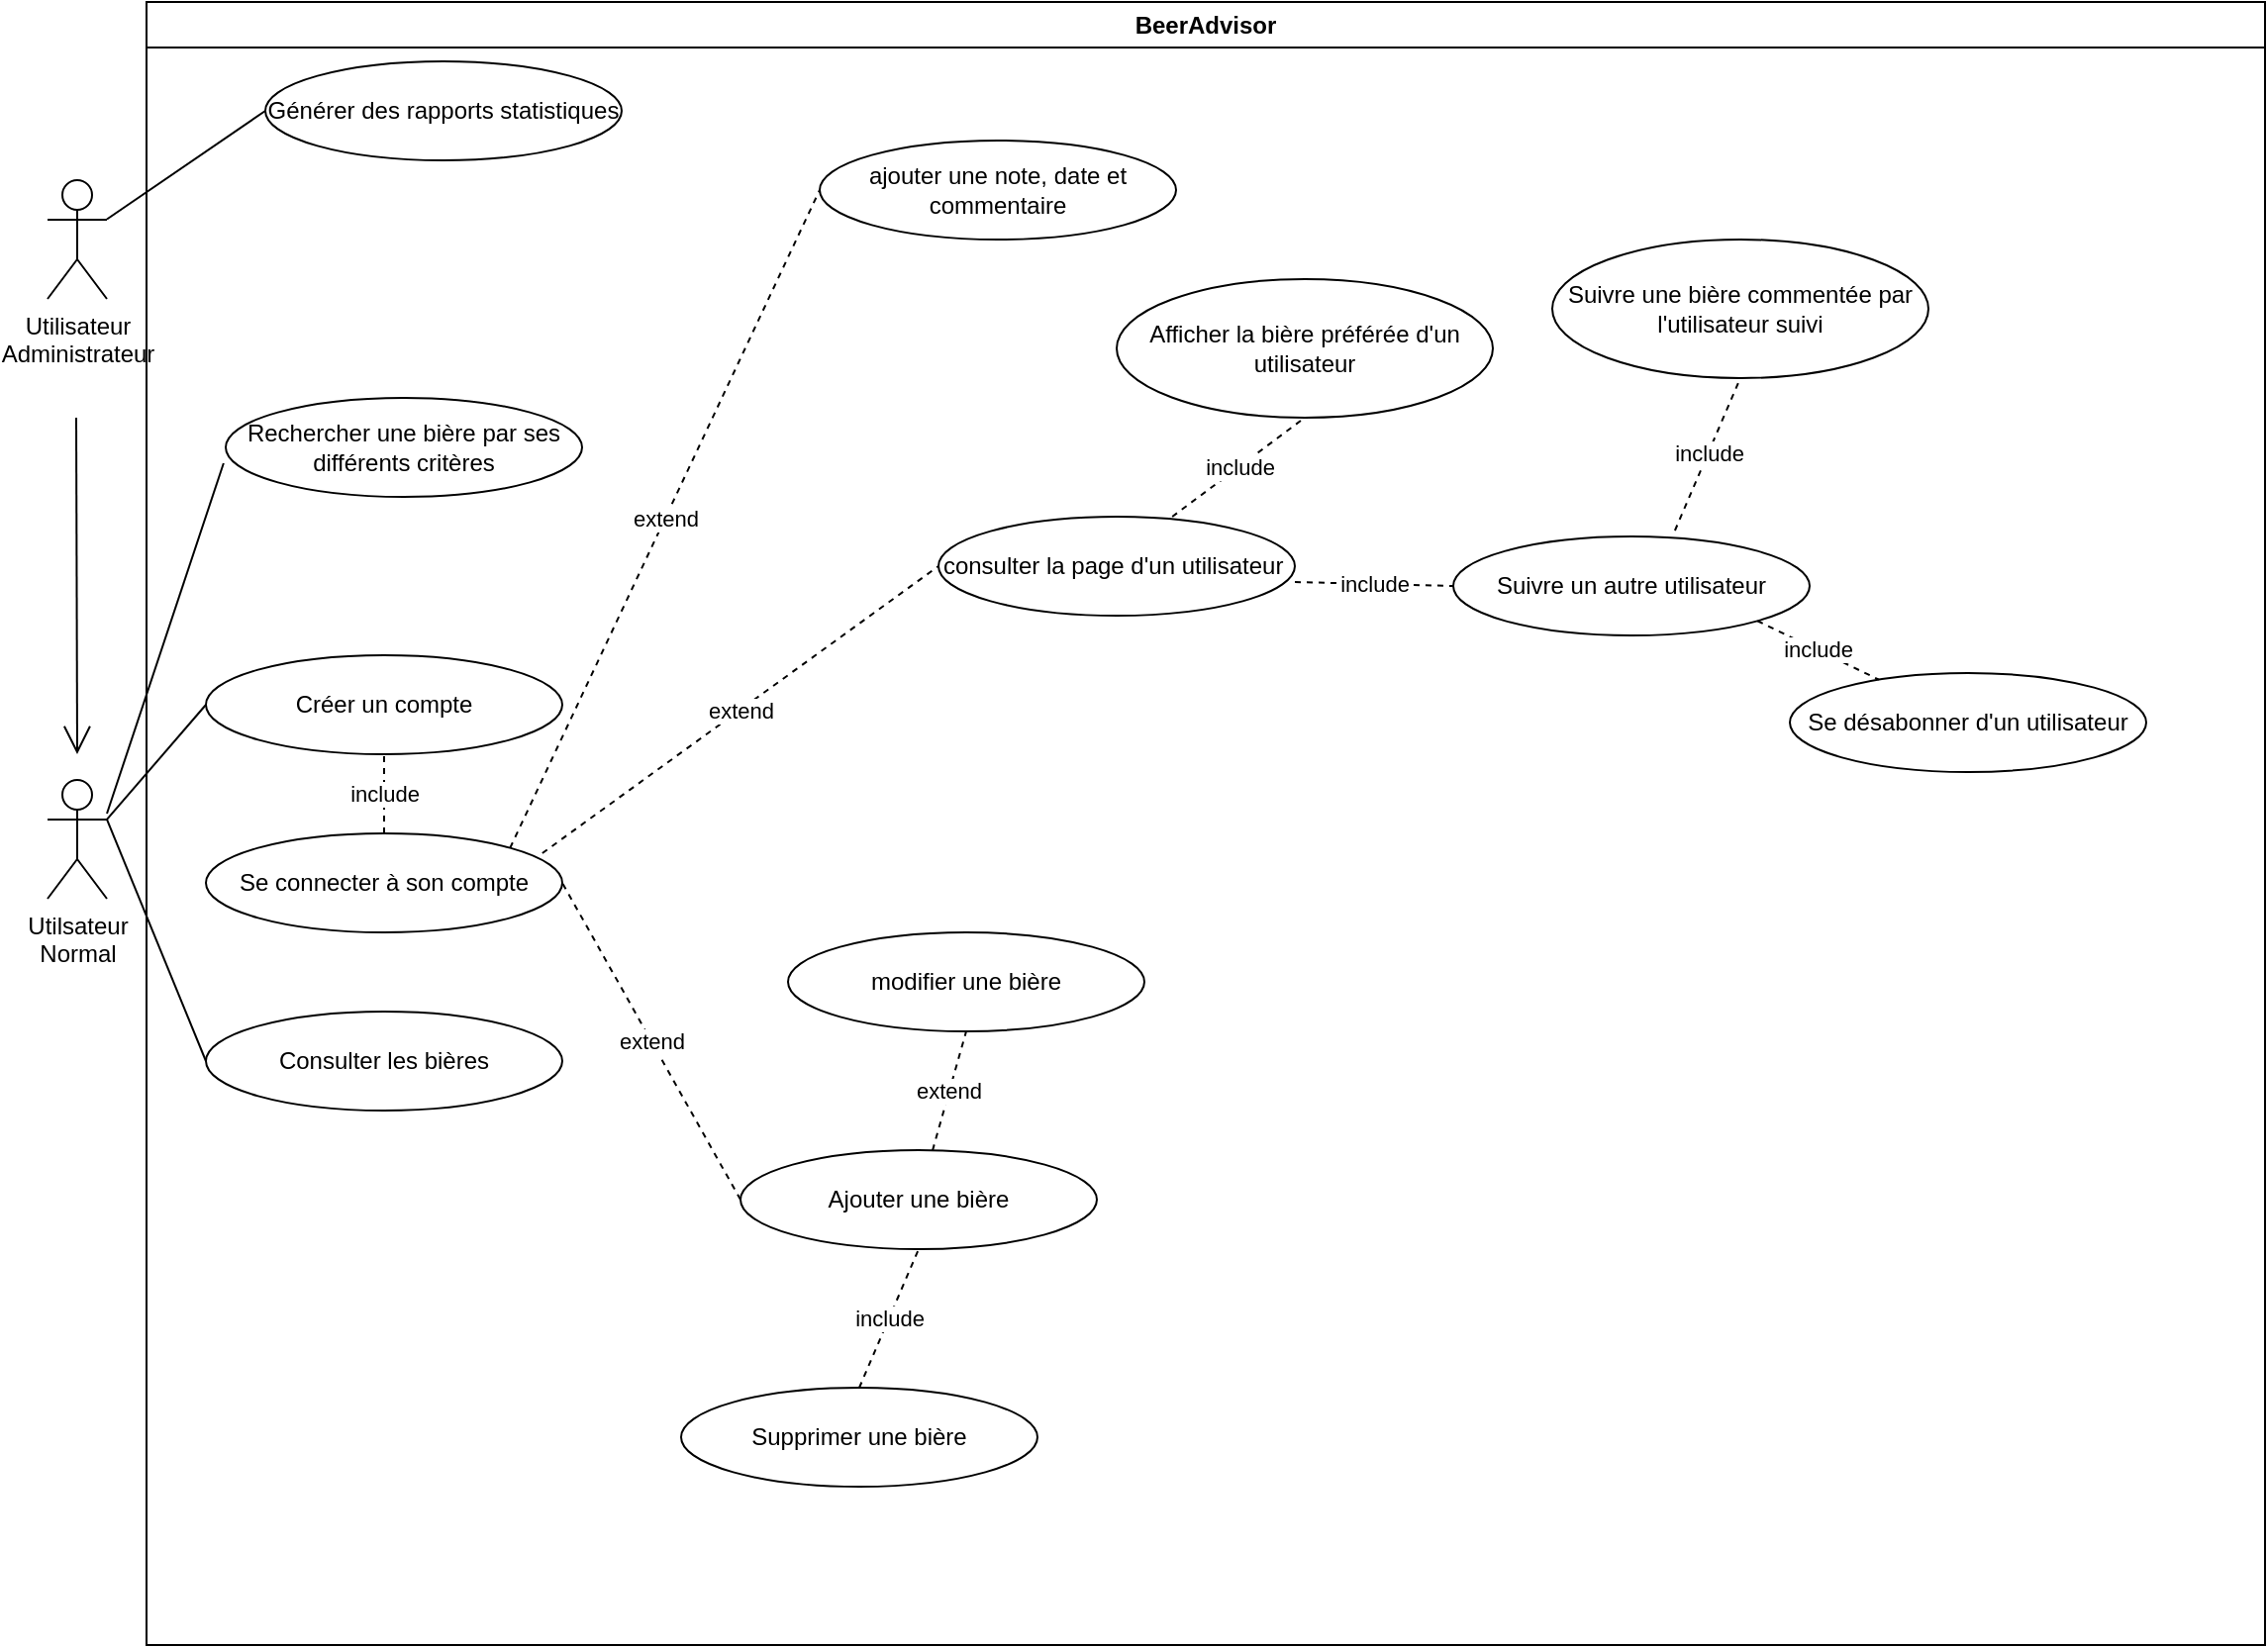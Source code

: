 <mxfile version="20.5.3" type="device"><diagram id="qTwLeuPhGuF8dDWRDJ7C" name="Page-1"><mxGraphModel dx="1375" dy="914" grid="1" gridSize="10" guides="1" tooltips="1" connect="1" arrows="1" fold="1" page="1" pageScale="1" pageWidth="827" pageHeight="1169" math="0" shadow="0"><root><mxCell id="0"/><mxCell id="1" parent="0"/><mxCell id="Crvzgx79pDNWjfm0gJQB-1" value="BeerAdvisor" style="swimlane;whiteSpace=wrap;html=1;" vertex="1" parent="1"><mxGeometry x="90" y="530" width="1070" height="830" as="geometry"><mxRectangle x="90" y="530" width="110" height="30" as="alternateBounds"/></mxGeometry></mxCell><mxCell id="Crvzgx79pDNWjfm0gJQB-13" value="Supprimer une bière" style="ellipse;whiteSpace=wrap;html=1;" vertex="1" parent="Crvzgx79pDNWjfm0gJQB-1"><mxGeometry x="270" y="700" width="180" height="50" as="geometry"/></mxCell><mxCell id="Crvzgx79pDNWjfm0gJQB-15" value="Ajouter une bière" style="ellipse;whiteSpace=wrap;html=1;" vertex="1" parent="Crvzgx79pDNWjfm0gJQB-1"><mxGeometry x="300" y="580" width="180" height="50" as="geometry"/></mxCell><mxCell id="Crvzgx79pDNWjfm0gJQB-24" value="Générer des rapports statistiques" style="ellipse;whiteSpace=wrap;html=1;" vertex="1" parent="Crvzgx79pDNWjfm0gJQB-1"><mxGeometry x="60" y="30" width="180" height="50" as="geometry"/></mxCell><mxCell id="Crvzgx79pDNWjfm0gJQB-28" value="Rechercher une bière par ses différents critères" style="ellipse;whiteSpace=wrap;html=1;" vertex="1" parent="Crvzgx79pDNWjfm0gJQB-1"><mxGeometry x="40" y="200" width="180" height="50" as="geometry"/></mxCell><mxCell id="Crvzgx79pDNWjfm0gJQB-31" value="Créer un compte" style="ellipse;whiteSpace=wrap;html=1;" vertex="1" parent="Crvzgx79pDNWjfm0gJQB-1"><mxGeometry x="30" y="330" width="180" height="50" as="geometry"/></mxCell><mxCell id="Crvzgx79pDNWjfm0gJQB-33" value="include" style="endArrow=none;dashed=1;html=1;rounded=0;entryX=0.5;entryY=1;entryDx=0;entryDy=0;" edge="1" parent="Crvzgx79pDNWjfm0gJQB-1" target="Crvzgx79pDNWjfm0gJQB-31"><mxGeometry width="50" height="50" relative="1" as="geometry"><mxPoint x="120" y="420" as="sourcePoint"/><mxPoint x="290" y="270" as="targetPoint"/></mxGeometry></mxCell><mxCell id="Crvzgx79pDNWjfm0gJQB-34" value="Se connecter à son compte" style="ellipse;whiteSpace=wrap;html=1;" vertex="1" parent="Crvzgx79pDNWjfm0gJQB-1"><mxGeometry x="30" y="420" width="180" height="50" as="geometry"/></mxCell><mxCell id="Crvzgx79pDNWjfm0gJQB-36" value="extend" style="endArrow=none;dashed=1;html=1;rounded=0;entryX=1;entryY=0.5;entryDx=0;entryDy=0;exitX=0;exitY=0.5;exitDx=0;exitDy=0;" edge="1" parent="Crvzgx79pDNWjfm0gJQB-1" source="Crvzgx79pDNWjfm0gJQB-15" target="Crvzgx79pDNWjfm0gJQB-34"><mxGeometry width="50" height="50" relative="1" as="geometry"><mxPoint x="350" y="560" as="sourcePoint"/><mxPoint x="400" y="510" as="targetPoint"/></mxGeometry></mxCell><mxCell id="Crvzgx79pDNWjfm0gJQB-37" value="include" style="endArrow=none;dashed=1;html=1;rounded=0;entryX=0.5;entryY=1;entryDx=0;entryDy=0;exitX=0.5;exitY=0;exitDx=0;exitDy=0;" edge="1" parent="Crvzgx79pDNWjfm0gJQB-1" source="Crvzgx79pDNWjfm0gJQB-13" target="Crvzgx79pDNWjfm0gJQB-15"><mxGeometry width="50" height="50" relative="1" as="geometry"><mxPoint x="340" y="710" as="sourcePoint"/><mxPoint x="390" y="660" as="targetPoint"/></mxGeometry></mxCell><mxCell id="Crvzgx79pDNWjfm0gJQB-38" value="modifier une bière" style="ellipse;whiteSpace=wrap;html=1;" vertex="1" parent="Crvzgx79pDNWjfm0gJQB-1"><mxGeometry x="324" y="470" width="180" height="50" as="geometry"/></mxCell><mxCell id="Crvzgx79pDNWjfm0gJQB-39" value="extend" style="endArrow=none;dashed=1;html=1;rounded=0;entryX=0.5;entryY=1;entryDx=0;entryDy=0;" edge="1" parent="Crvzgx79pDNWjfm0gJQB-1" source="Crvzgx79pDNWjfm0gJQB-15" target="Crvzgx79pDNWjfm0gJQB-38"><mxGeometry width="50" height="50" relative="1" as="geometry"><mxPoint x="340" y="570" as="sourcePoint"/><mxPoint x="390" y="520" as="targetPoint"/></mxGeometry></mxCell><mxCell id="Crvzgx79pDNWjfm0gJQB-47" value="ajouter une note, date et commentaire" style="ellipse;whiteSpace=wrap;html=1;" vertex="1" parent="Crvzgx79pDNWjfm0gJQB-1"><mxGeometry x="340" y="70" width="180" height="50" as="geometry"/></mxCell><mxCell id="Crvzgx79pDNWjfm0gJQB-46" value="extend" style="endArrow=none;dashed=1;html=1;rounded=0;exitX=1;exitY=0;exitDx=0;exitDy=0;entryX=0;entryY=0.5;entryDx=0;entryDy=0;" edge="1" parent="Crvzgx79pDNWjfm0gJQB-1" source="Crvzgx79pDNWjfm0gJQB-34" target="Crvzgx79pDNWjfm0gJQB-47"><mxGeometry width="50" height="50" relative="1" as="geometry"><mxPoint x="260" y="380" as="sourcePoint"/><mxPoint x="390" y="130" as="targetPoint"/></mxGeometry></mxCell><mxCell id="Crvzgx79pDNWjfm0gJQB-49" value="consulter la page d'un utilisateur&amp;nbsp;" style="ellipse;whiteSpace=wrap;html=1;" vertex="1" parent="Crvzgx79pDNWjfm0gJQB-1"><mxGeometry x="400" y="260" width="180" height="50" as="geometry"/></mxCell><mxCell id="Crvzgx79pDNWjfm0gJQB-48" value="extend" style="endArrow=none;dashed=1;html=1;rounded=0;exitX=0.944;exitY=0.2;exitDx=0;exitDy=0;exitPerimeter=0;entryX=0;entryY=0.5;entryDx=0;entryDy=0;" edge="1" parent="Crvzgx79pDNWjfm0gJQB-1" source="Crvzgx79pDNWjfm0gJQB-34" target="Crvzgx79pDNWjfm0gJQB-49"><mxGeometry width="50" height="50" relative="1" as="geometry"><mxPoint x="330" y="320" as="sourcePoint"/><mxPoint x="460" y="220" as="targetPoint"/></mxGeometry></mxCell><mxCell id="Crvzgx79pDNWjfm0gJQB-51" value="Suivre un autre utilisateur" style="ellipse;whiteSpace=wrap;html=1;" vertex="1" parent="Crvzgx79pDNWjfm0gJQB-1"><mxGeometry x="660" y="270" width="180" height="50" as="geometry"/></mxCell><mxCell id="Crvzgx79pDNWjfm0gJQB-52" value="Se désabonner d'un utilisateur" style="ellipse;whiteSpace=wrap;html=1;" vertex="1" parent="Crvzgx79pDNWjfm0gJQB-1"><mxGeometry x="830" y="339" width="180" height="50" as="geometry"/></mxCell><mxCell id="Crvzgx79pDNWjfm0gJQB-53" value="include" style="endArrow=none;dashed=1;html=1;rounded=0;exitX=1;exitY=1;exitDx=0;exitDy=0;" edge="1" parent="Crvzgx79pDNWjfm0gJQB-1" source="Crvzgx79pDNWjfm0gJQB-51" target="Crvzgx79pDNWjfm0gJQB-52"><mxGeometry width="50" height="50" relative="1" as="geometry"><mxPoint x="740" y="-190" as="sourcePoint"/><mxPoint x="750" y="-180" as="targetPoint"/></mxGeometry></mxCell><mxCell id="Crvzgx79pDNWjfm0gJQB-50" value="include" style="endArrow=none;dashed=1;html=1;rounded=0;exitX=1;exitY=0.66;exitDx=0;exitDy=0;exitPerimeter=0;entryX=0;entryY=0.5;entryDx=0;entryDy=0;" edge="1" parent="Crvzgx79pDNWjfm0gJQB-1" source="Crvzgx79pDNWjfm0gJQB-49" target="Crvzgx79pDNWjfm0gJQB-51"><mxGeometry width="50" height="50" relative="1" as="geometry"><mxPoint x="590" y="290" as="sourcePoint"/><mxPoint x="660" y="293" as="targetPoint"/></mxGeometry></mxCell><mxCell id="Crvzgx79pDNWjfm0gJQB-55" value="Suivre une bière commentée par l'utilisateur suivi" style="ellipse;whiteSpace=wrap;html=1;" vertex="1" parent="Crvzgx79pDNWjfm0gJQB-1"><mxGeometry x="710" y="120" width="190" height="70" as="geometry"/></mxCell><mxCell id="Crvzgx79pDNWjfm0gJQB-54" value="include" style="endArrow=none;dashed=1;html=1;rounded=0;exitX=0.622;exitY=-0.06;exitDx=0;exitDy=0;exitPerimeter=0;entryX=0.5;entryY=1;entryDx=0;entryDy=0;" edge="1" parent="Crvzgx79pDNWjfm0gJQB-1" source="Crvzgx79pDNWjfm0gJQB-51" target="Crvzgx79pDNWjfm0gJQB-55"><mxGeometry width="50" height="50" relative="1" as="geometry"><mxPoint x="780" y="230" as="sourcePoint"/><mxPoint x="800" y="190" as="targetPoint"/></mxGeometry></mxCell><mxCell id="Crvzgx79pDNWjfm0gJQB-58" value="Afficher la bière préférée d'un utilisateur" style="ellipse;whiteSpace=wrap;html=1;" vertex="1" parent="Crvzgx79pDNWjfm0gJQB-1"><mxGeometry x="490" y="140" width="190" height="70" as="geometry"/></mxCell><mxCell id="Crvzgx79pDNWjfm0gJQB-57" value="include" style="endArrow=none;dashed=1;html=1;rounded=0;exitX=0.656;exitY=0;exitDx=0;exitDy=0;exitPerimeter=0;entryX=0.5;entryY=1;entryDx=0;entryDy=0;" edge="1" parent="Crvzgx79pDNWjfm0gJQB-1" source="Crvzgx79pDNWjfm0gJQB-49" target="Crvzgx79pDNWjfm0gJQB-58"><mxGeometry width="50" height="50" relative="1" as="geometry"><mxPoint x="520" y="240" as="sourcePoint"/><mxPoint x="580" y="220" as="targetPoint"/></mxGeometry></mxCell><mxCell id="Crvzgx79pDNWjfm0gJQB-59" value="Consulter les bières" style="ellipse;whiteSpace=wrap;html=1;" vertex="1" parent="Crvzgx79pDNWjfm0gJQB-1"><mxGeometry x="30" y="510" width="180" height="50" as="geometry"/></mxCell><mxCell id="Crvzgx79pDNWjfm0gJQB-2" value="Utilisateur&lt;br&gt;Administrateur" style="shape=umlActor;verticalLabelPosition=bottom;verticalAlign=top;html=1;outlineConnect=0;" vertex="1" parent="1"><mxGeometry x="40" y="620" width="30" height="60" as="geometry"/></mxCell><mxCell id="Crvzgx79pDNWjfm0gJQB-3" value="Utilsateur&lt;br&gt;Normal" style="shape=umlActor;verticalLabelPosition=bottom;verticalAlign=top;html=1;outlineConnect=0;" vertex="1" parent="1"><mxGeometry x="40" y="923" width="30" height="60" as="geometry"/></mxCell><mxCell id="Crvzgx79pDNWjfm0gJQB-4" value="" style="endArrow=open;endFill=1;endSize=12;html=1;rounded=0;" edge="1" parent="1"><mxGeometry width="160" relative="1" as="geometry"><mxPoint x="54.5" y="740" as="sourcePoint"/><mxPoint x="55" y="910" as="targetPoint"/></mxGeometry></mxCell><mxCell id="Crvzgx79pDNWjfm0gJQB-26" value="" style="endArrow=none;html=1;rounded=0;entryX=0;entryY=0.5;entryDx=0;entryDy=0;" edge="1" parent="1" source="Crvzgx79pDNWjfm0gJQB-2" target="Crvzgx79pDNWjfm0gJQB-24"><mxGeometry width="50" height="50" relative="1" as="geometry"><mxPoint x="440" y="780" as="sourcePoint"/><mxPoint x="490" y="730" as="targetPoint"/></mxGeometry></mxCell><mxCell id="Crvzgx79pDNWjfm0gJQB-29" value="" style="endArrow=none;html=1;rounded=0;entryX=-0.006;entryY=0.66;entryDx=0;entryDy=0;entryPerimeter=0;" edge="1" parent="1" target="Crvzgx79pDNWjfm0gJQB-28"><mxGeometry width="50" height="50" relative="1" as="geometry"><mxPoint x="70" y="940" as="sourcePoint"/><mxPoint x="490" y="730" as="targetPoint"/></mxGeometry></mxCell><mxCell id="Crvzgx79pDNWjfm0gJQB-32" value="" style="endArrow=none;html=1;rounded=0;exitX=1;exitY=0.333;exitDx=0;exitDy=0;exitPerimeter=0;entryX=0;entryY=0.5;entryDx=0;entryDy=0;" edge="1" parent="1" source="Crvzgx79pDNWjfm0gJQB-3" target="Crvzgx79pDNWjfm0gJQB-31"><mxGeometry width="50" height="50" relative="1" as="geometry"><mxPoint x="440" y="780" as="sourcePoint"/><mxPoint x="490" y="730" as="targetPoint"/></mxGeometry></mxCell><mxCell id="Crvzgx79pDNWjfm0gJQB-60" value="" style="endArrow=none;html=1;rounded=0;exitX=1;exitY=0.333;exitDx=0;exitDy=0;exitPerimeter=0;entryX=0;entryY=0.5;entryDx=0;entryDy=0;" edge="1" parent="1" source="Crvzgx79pDNWjfm0gJQB-3" target="Crvzgx79pDNWjfm0gJQB-59"><mxGeometry width="50" height="50" relative="1" as="geometry"><mxPoint x="110" y="1090" as="sourcePoint"/><mxPoint x="160" y="1032" as="targetPoint"/></mxGeometry></mxCell></root></mxGraphModel></diagram></mxfile>